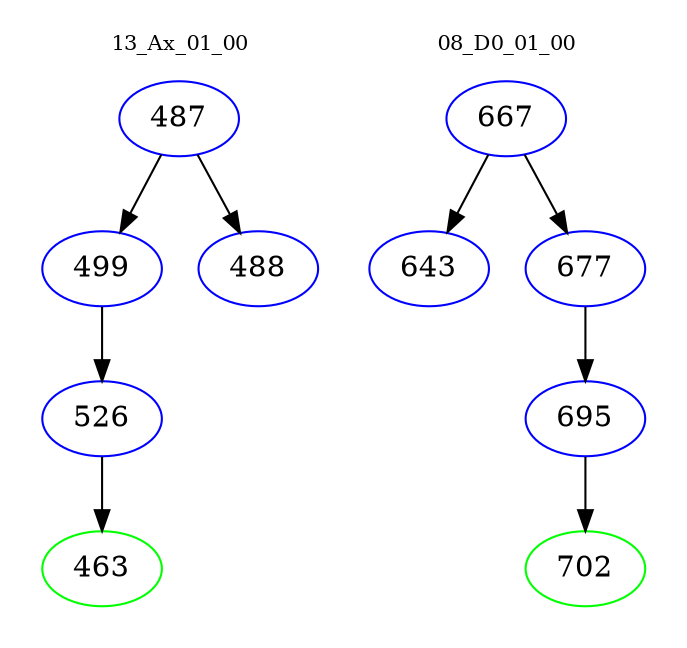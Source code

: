 digraph{
subgraph cluster_0 {
color = white
label = "13_Ax_01_00";
fontsize=10;
T0_487 [label="487", color="blue"]
T0_487 -> T0_499 [color="black"]
T0_499 [label="499", color="blue"]
T0_499 -> T0_526 [color="black"]
T0_526 [label="526", color="blue"]
T0_526 -> T0_463 [color="black"]
T0_463 [label="463", color="green"]
T0_487 -> T0_488 [color="black"]
T0_488 [label="488", color="blue"]
}
subgraph cluster_1 {
color = white
label = "08_D0_01_00";
fontsize=10;
T1_667 [label="667", color="blue"]
T1_667 -> T1_643 [color="black"]
T1_643 [label="643", color="blue"]
T1_667 -> T1_677 [color="black"]
T1_677 [label="677", color="blue"]
T1_677 -> T1_695 [color="black"]
T1_695 [label="695", color="blue"]
T1_695 -> T1_702 [color="black"]
T1_702 [label="702", color="green"]
}
}
